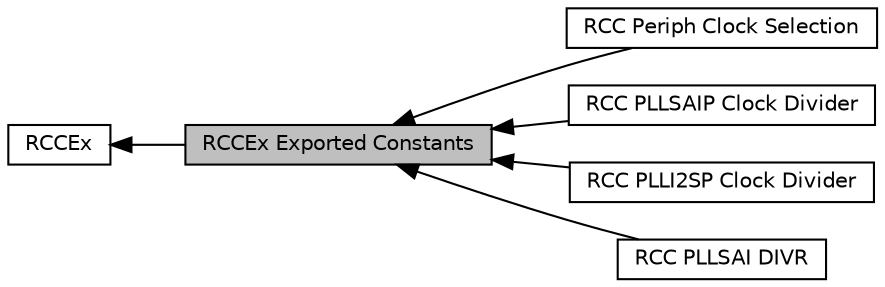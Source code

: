 digraph "RCCEx Exported Constants"
{
  edge [fontname="Helvetica",fontsize="10",labelfontname="Helvetica",labelfontsize="10"];
  node [fontname="Helvetica",fontsize="10",shape=box];
  rankdir=LR;
  Node2 [label="RCCEx",height=0.2,width=0.4,color="black", fillcolor="white", style="filled",URL="$group___r_c_c_ex.html",tooltip="RCCEx HAL module driver."];
  Node3 [label="RCC Periph Clock Selection",height=0.2,width=0.4,color="black", fillcolor="white", style="filled",URL="$group___r_c_c_ex___periph___clock___selection.html",tooltip=" "];
  Node6 [label="RCC PLLSAIP Clock Divider",height=0.2,width=0.4,color="black", fillcolor="white", style="filled",URL="$group___r_c_c_ex___p_l_l_s_a_i_p___clock___divider.html",tooltip=" "];
  Node5 [label="RCC PLLI2SP Clock Divider",height=0.2,width=0.4,color="black", fillcolor="white", style="filled",URL="$group___r_c_c_ex___p_l_l_i2_s_p___clock___divider.html",tooltip=" "];
  Node4 [label="RCC PLLSAI DIVR",height=0.2,width=0.4,color="black", fillcolor="white", style="filled",URL="$group___r_c_c_ex___p_l_l_s_a_i___d_i_v_r.html",tooltip=" "];
  Node1 [label="RCCEx Exported Constants",height=0.2,width=0.4,color="black", fillcolor="grey75", style="filled", fontcolor="black",tooltip=" "];
  Node2->Node1 [shape=plaintext, dir="back", style="solid"];
  Node1->Node3 [shape=plaintext, dir="back", style="solid"];
  Node1->Node4 [shape=plaintext, dir="back", style="solid"];
  Node1->Node5 [shape=plaintext, dir="back", style="solid"];
  Node1->Node6 [shape=plaintext, dir="back", style="solid"];
}
